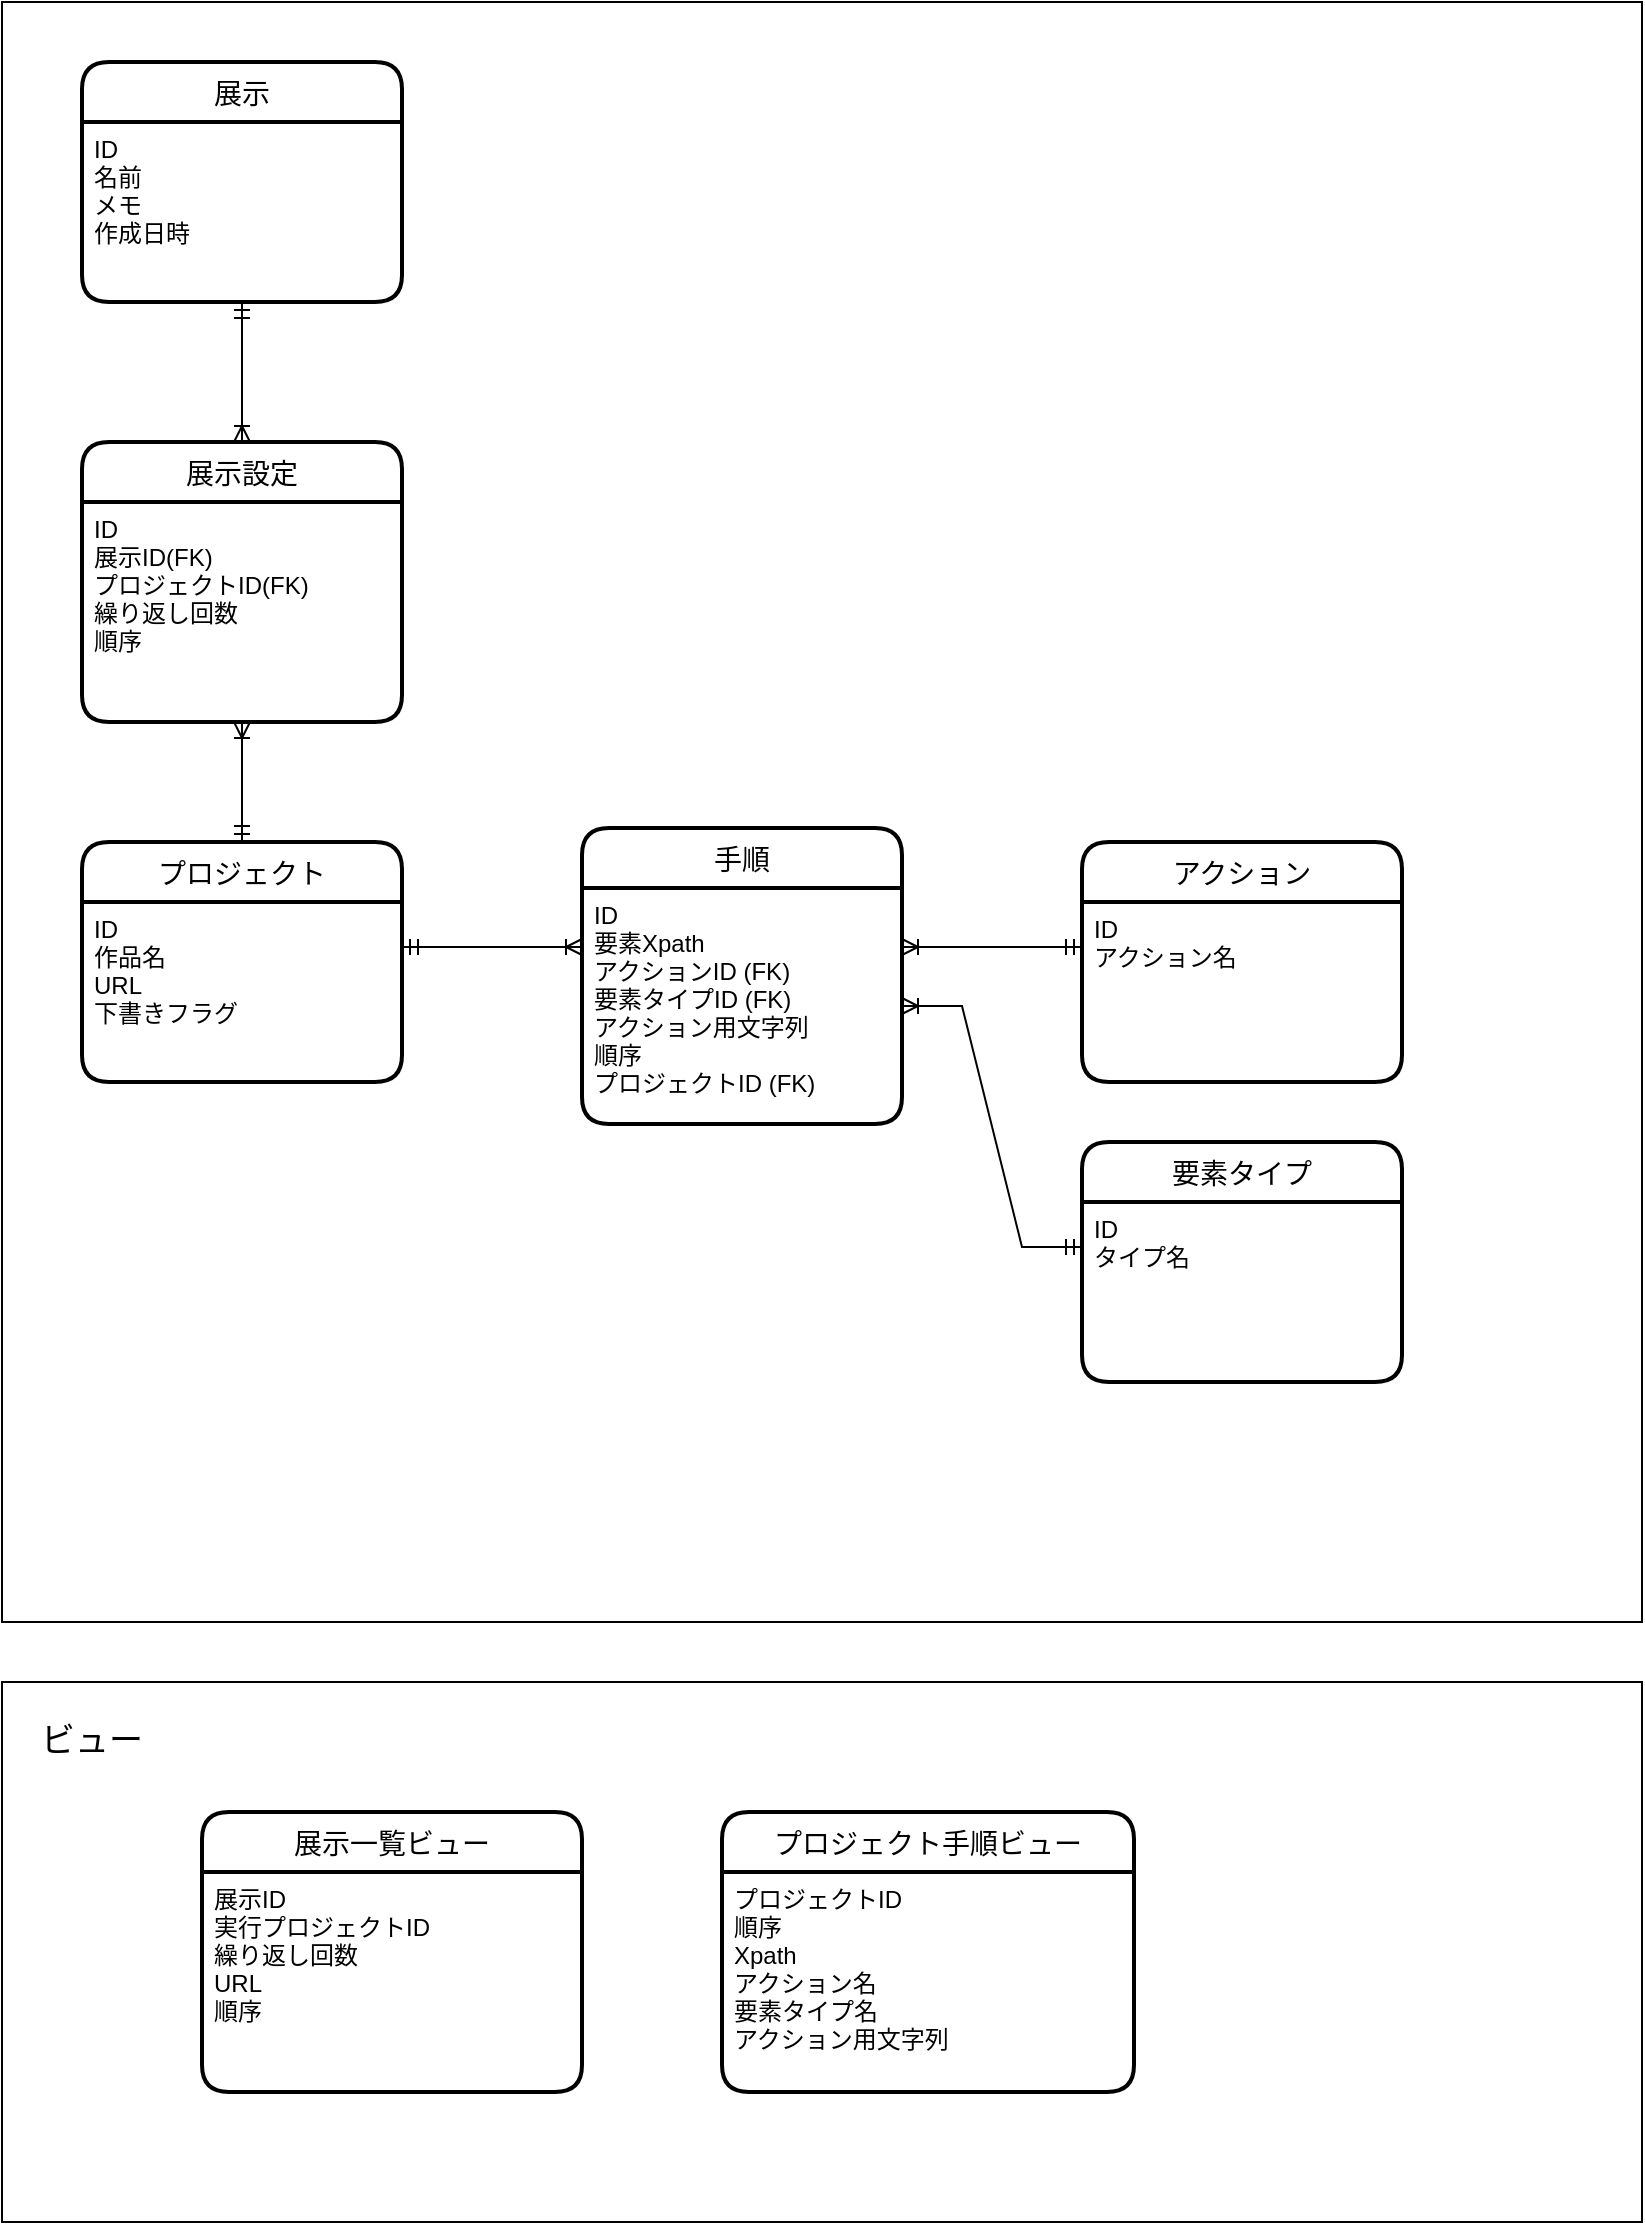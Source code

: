 <mxfile version="21.2.7" type="device">
  <diagram name="ページ1" id="fi6jcsCbErpSlKDW4NEn">
    <mxGraphModel dx="1050" dy="541" grid="1" gridSize="10" guides="1" tooltips="1" connect="1" arrows="1" fold="1" page="1" pageScale="1" pageWidth="827" pageHeight="1169" math="0" shadow="0">
      <root>
        <mxCell id="0" />
        <mxCell id="1" parent="0" />
        <mxCell id="hPBbEiaVJsbgbCTTvSSS-58" value="" style="rounded=0;whiteSpace=wrap;html=1;" parent="1" vertex="1">
          <mxGeometry width="820" height="810" as="geometry" />
        </mxCell>
        <mxCell id="hPBbEiaVJsbgbCTTvSSS-3" value="プロジェクト" style="swimlane;childLayout=stackLayout;horizontal=1;startSize=30;horizontalStack=0;rounded=1;fontSize=14;fontStyle=0;strokeWidth=2;resizeParent=0;resizeLast=1;shadow=0;dashed=0;align=center;" parent="1" vertex="1">
          <mxGeometry x="40" y="420" width="160" height="120" as="geometry" />
        </mxCell>
        <mxCell id="hPBbEiaVJsbgbCTTvSSS-4" value="ID&#xa;作品名&#xa;URL&#xa;下書きフラグ" style="align=left;strokeColor=none;fillColor=none;spacingLeft=4;fontSize=12;verticalAlign=top;resizable=0;rotatable=0;part=1;" parent="hPBbEiaVJsbgbCTTvSSS-3" vertex="1">
          <mxGeometry y="30" width="160" height="90" as="geometry" />
        </mxCell>
        <mxCell id="hPBbEiaVJsbgbCTTvSSS-5" value="手順" style="swimlane;childLayout=stackLayout;horizontal=1;startSize=30;horizontalStack=0;rounded=1;fontSize=14;fontStyle=0;strokeWidth=2;resizeParent=0;resizeLast=1;shadow=0;dashed=0;align=center;" parent="1" vertex="1">
          <mxGeometry x="290" y="413" width="160" height="148" as="geometry">
            <mxRectangle x="336" y="40" width="70" height="30" as="alternateBounds" />
          </mxGeometry>
        </mxCell>
        <mxCell id="hPBbEiaVJsbgbCTTvSSS-6" value="ID&#xa;要素Xpath&#xa;アクションID (FK)&#xa;要素タイプID (FK)&#xa;アクション用文字列&#xa;順序&#xa;プロジェクトID (FK)" style="align=left;strokeColor=none;fillColor=none;spacingLeft=4;fontSize=12;verticalAlign=top;resizable=0;rotatable=0;part=1;" parent="hPBbEiaVJsbgbCTTvSSS-5" vertex="1">
          <mxGeometry y="30" width="160" height="118" as="geometry" />
        </mxCell>
        <mxCell id="hPBbEiaVJsbgbCTTvSSS-15" value="要素タイプ" style="swimlane;childLayout=stackLayout;horizontal=1;startSize=30;horizontalStack=0;rounded=1;fontSize=14;fontStyle=0;strokeWidth=2;resizeParent=0;resizeLast=1;shadow=0;dashed=0;align=center;" parent="1" vertex="1">
          <mxGeometry x="540" y="570" width="160" height="120" as="geometry" />
        </mxCell>
        <mxCell id="hPBbEiaVJsbgbCTTvSSS-16" value="ID&#xa;タイプ名&#xa;" style="align=left;strokeColor=none;fillColor=none;spacingLeft=4;fontSize=12;verticalAlign=top;resizable=0;rotatable=0;part=1;" parent="hPBbEiaVJsbgbCTTvSSS-15" vertex="1">
          <mxGeometry y="30" width="160" height="90" as="geometry" />
        </mxCell>
        <mxCell id="hPBbEiaVJsbgbCTTvSSS-17" value="アクション" style="swimlane;childLayout=stackLayout;horizontal=1;startSize=30;horizontalStack=0;rounded=1;fontSize=14;fontStyle=0;strokeWidth=2;resizeParent=0;resizeLast=1;shadow=0;dashed=0;align=center;" parent="1" vertex="1">
          <mxGeometry x="540" y="420" width="160" height="120" as="geometry" />
        </mxCell>
        <mxCell id="hPBbEiaVJsbgbCTTvSSS-18" value="ID&#xa;アクション名&#xa;" style="align=left;strokeColor=none;fillColor=none;spacingLeft=4;fontSize=12;verticalAlign=top;resizable=0;rotatable=0;part=1;" parent="hPBbEiaVJsbgbCTTvSSS-17" vertex="1">
          <mxGeometry y="30" width="160" height="90" as="geometry" />
        </mxCell>
        <mxCell id="hPBbEiaVJsbgbCTTvSSS-25" value="" style="edgeStyle=entityRelationEdgeStyle;fontSize=12;html=1;endArrow=ERoneToMany;startArrow=ERmandOne;rounded=0;exitX=1;exitY=0.25;exitDx=0;exitDy=0;entryX=0;entryY=0.25;entryDx=0;entryDy=0;" parent="1" source="hPBbEiaVJsbgbCTTvSSS-4" target="hPBbEiaVJsbgbCTTvSSS-6" edge="1">
          <mxGeometry width="100" height="100" relative="1" as="geometry">
            <mxPoint x="200" y="633.5" as="sourcePoint" />
            <mxPoint x="240" y="573" as="targetPoint" />
          </mxGeometry>
        </mxCell>
        <mxCell id="hPBbEiaVJsbgbCTTvSSS-33" value="" style="edgeStyle=entityRelationEdgeStyle;fontSize=12;html=1;endArrow=ERoneToMany;startArrow=ERmandOne;rounded=0;entryX=1;entryY=0.5;entryDx=0;entryDy=0;exitX=0;exitY=0.25;exitDx=0;exitDy=0;endFill=0;" parent="1" source="hPBbEiaVJsbgbCTTvSSS-16" target="hPBbEiaVJsbgbCTTvSSS-6" edge="1">
          <mxGeometry width="100" height="100" relative="1" as="geometry">
            <mxPoint x="713.0" y="621.89" as="sourcePoint" />
            <mxPoint x="666" y="621.89" as="targetPoint" />
          </mxGeometry>
        </mxCell>
        <mxCell id="hPBbEiaVJsbgbCTTvSSS-40" value="" style="edgeStyle=entityRelationEdgeStyle;fontSize=12;html=1;endArrow=ERoneToMany;startArrow=ERmandOne;rounded=0;exitX=0;exitY=0.25;exitDx=0;exitDy=0;entryX=1;entryY=0.25;entryDx=0;entryDy=0;endFill=0;" parent="1" source="hPBbEiaVJsbgbCTTvSSS-18" target="hPBbEiaVJsbgbCTTvSSS-6" edge="1">
          <mxGeometry width="100" height="100" relative="1" as="geometry">
            <mxPoint x="500" y="413" as="sourcePoint" />
            <mxPoint x="610" y="413" as="targetPoint" />
          </mxGeometry>
        </mxCell>
        <mxCell id="hPBbEiaVJsbgbCTTvSSS-41" value="展示" style="swimlane;childLayout=stackLayout;horizontal=1;startSize=30;horizontalStack=0;rounded=1;fontSize=14;fontStyle=0;strokeWidth=2;resizeParent=0;resizeLast=1;shadow=0;dashed=0;align=center;" parent="1" vertex="1">
          <mxGeometry x="40" y="30" width="160" height="120" as="geometry" />
        </mxCell>
        <mxCell id="hPBbEiaVJsbgbCTTvSSS-42" value="ID&#xa;名前&#xa;メモ&#xa;作成日時" style="align=left;strokeColor=none;fillColor=none;spacingLeft=4;fontSize=12;verticalAlign=top;resizable=0;rotatable=0;part=1;" parent="hPBbEiaVJsbgbCTTvSSS-41" vertex="1">
          <mxGeometry y="30" width="160" height="90" as="geometry" />
        </mxCell>
        <mxCell id="hPBbEiaVJsbgbCTTvSSS-46" value="展示設定" style="swimlane;childLayout=stackLayout;horizontal=1;startSize=30;horizontalStack=0;rounded=1;fontSize=14;fontStyle=0;strokeWidth=2;resizeParent=0;resizeLast=1;shadow=0;dashed=0;align=center;" parent="1" vertex="1">
          <mxGeometry x="40" y="220" width="160" height="140" as="geometry" />
        </mxCell>
        <mxCell id="hPBbEiaVJsbgbCTTvSSS-47" value="ID&#xa;展示ID(FK)&#xa;プロジェクトID(FK)&#xa;繰り返し回数&#xa;順序" style="align=left;strokeColor=none;fillColor=none;spacingLeft=4;fontSize=12;verticalAlign=top;resizable=0;rotatable=0;part=1;" parent="hPBbEiaVJsbgbCTTvSSS-46" vertex="1">
          <mxGeometry y="30" width="160" height="110" as="geometry" />
        </mxCell>
        <mxCell id="hPBbEiaVJsbgbCTTvSSS-56" value="" style="fontSize=12;html=1;endArrow=ERoneToMany;startArrow=ERmandOne;rounded=0;exitX=0.5;exitY=1;exitDx=0;exitDy=0;entryX=0.5;entryY=0;entryDx=0;entryDy=0;" parent="1" source="hPBbEiaVJsbgbCTTvSSS-42" target="hPBbEiaVJsbgbCTTvSSS-46" edge="1">
          <mxGeometry width="100" height="100" relative="1" as="geometry">
            <mxPoint x="230" y="201" as="sourcePoint" />
            <mxPoint x="320" y="200" as="targetPoint" />
          </mxGeometry>
        </mxCell>
        <mxCell id="hPBbEiaVJsbgbCTTvSSS-57" value="" style="fontSize=12;html=1;endArrow=ERoneToMany;startArrow=ERmandOne;rounded=0;exitX=0.5;exitY=0;exitDx=0;exitDy=0;entryX=0.5;entryY=1;entryDx=0;entryDy=0;" parent="1" source="hPBbEiaVJsbgbCTTvSSS-3" target="hPBbEiaVJsbgbCTTvSSS-47" edge="1">
          <mxGeometry width="100" height="100" relative="1" as="geometry">
            <mxPoint x="320" y="220" as="sourcePoint" />
            <mxPoint x="320" y="300" as="targetPoint" />
          </mxGeometry>
        </mxCell>
        <mxCell id="hPBbEiaVJsbgbCTTvSSS-59" value="" style="rounded=0;whiteSpace=wrap;html=1;" parent="1" vertex="1">
          <mxGeometry y="840" width="820" height="270" as="geometry" />
        </mxCell>
        <mxCell id="hPBbEiaVJsbgbCTTvSSS-60" value="&lt;font style=&quot;font-size: 17px;&quot;&gt;ビュー&lt;/font&gt;" style="text;strokeColor=none;align=center;fillColor=none;html=1;verticalAlign=middle;whiteSpace=wrap;rounded=0;" parent="1" vertex="1">
          <mxGeometry x="10" y="850" width="70" height="40" as="geometry" />
        </mxCell>
        <mxCell id="hPBbEiaVJsbgbCTTvSSS-61" value="展示一覧ビュー" style="swimlane;childLayout=stackLayout;horizontal=1;startSize=30;horizontalStack=0;rounded=1;fontSize=14;fontStyle=0;strokeWidth=2;resizeParent=0;resizeLast=1;shadow=0;dashed=0;align=center;" parent="1" vertex="1">
          <mxGeometry x="100" y="905" width="190" height="140" as="geometry" />
        </mxCell>
        <mxCell id="hPBbEiaVJsbgbCTTvSSS-62" value="展示ID&#xa;実行プロジェクトID&#xa;繰り返し回数&#xa;URL&#xa;順序" style="align=left;strokeColor=none;fillColor=none;spacingLeft=4;fontSize=12;verticalAlign=top;resizable=0;rotatable=0;part=1;" parent="hPBbEiaVJsbgbCTTvSSS-61" vertex="1">
          <mxGeometry y="30" width="190" height="110" as="geometry" />
        </mxCell>
        <mxCell id="hPBbEiaVJsbgbCTTvSSS-64" value="プロジェクト手順ビュー" style="swimlane;childLayout=stackLayout;horizontal=1;startSize=30;horizontalStack=0;rounded=1;fontSize=14;fontStyle=0;strokeWidth=2;resizeParent=0;resizeLast=1;shadow=0;dashed=0;align=center;" parent="1" vertex="1">
          <mxGeometry x="360" y="905" width="206" height="140" as="geometry" />
        </mxCell>
        <mxCell id="hPBbEiaVJsbgbCTTvSSS-65" value="プロジェクトID&#xa;順序&#xa;Xpath&#xa;アクション名&#xa;要素タイプ名&#xa;アクション用文字列" style="align=left;strokeColor=none;fillColor=none;spacingLeft=4;fontSize=12;verticalAlign=top;resizable=0;rotatable=0;part=1;" parent="hPBbEiaVJsbgbCTTvSSS-64" vertex="1">
          <mxGeometry y="30" width="206" height="110" as="geometry" />
        </mxCell>
      </root>
    </mxGraphModel>
  </diagram>
</mxfile>

